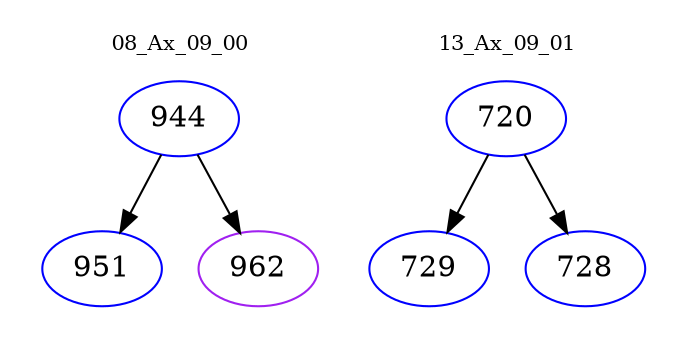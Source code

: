 digraph{
subgraph cluster_0 {
color = white
label = "08_Ax_09_00";
fontsize=10;
T0_944 [label="944", color="blue"]
T0_944 -> T0_951 [color="black"]
T0_951 [label="951", color="blue"]
T0_944 -> T0_962 [color="black"]
T0_962 [label="962", color="purple"]
}
subgraph cluster_1 {
color = white
label = "13_Ax_09_01";
fontsize=10;
T1_720 [label="720", color="blue"]
T1_720 -> T1_729 [color="black"]
T1_729 [label="729", color="blue"]
T1_720 -> T1_728 [color="black"]
T1_728 [label="728", color="blue"]
}
}
